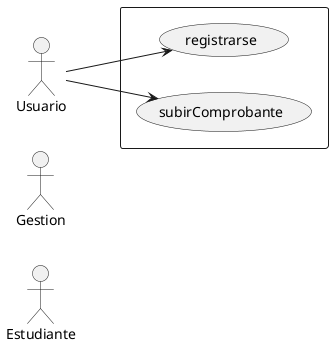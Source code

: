 @startuml

left to right direction

/' actor Usuario '/
actor Estudiante
actor Gestion

rectangle {
    usecase registrarse
    usecase subirComprobante
    /' usecase "Registrarse" as registrarse
    usecase "Loguearse" as loguearse
    usecase "Desloguearse" as desloguearse
    usecase "Cambiar Datos Personales" as cambiarDatosPersonales
    usecase "Visualizar Perfil" as visualizarPerfil
    usecase "Subir Comprobante" as subirComprobante
    usecase "Especificar Monto" as especificarMonto
    usecase "Editar Monto" as editarMonto
    usecase "Visualizar Comprobante" as visualizarComprobante
    usecase "Eliminar Comprobante" as eliminarComprobante
    usecase "Asignar Beca" as asignarBeca
    usecase "Eliminar Beca" as eliminarBeca
    usecase "Ver Beca Asignada" as verBecaAsignada
    usecase "Ver Matriculas Estudiantes" as verMatriculasEstudiantes
    usecase "Revisar Comprobantes Estudiantes" as revisarComprobantesEstudiantes
    usecase "Ver Datos Estudiantes" as verDatosEstudiantes
    usecase "Asignar Beca Estudiante" as asignarBecaEstudiante
    usecase "Filtrar Estudiantes" as filtrarEstudiantes
    usecase "Revisar Historial Pagos" as revisarHistorialPagos
    usecase "Eliminar Beca Estudiante" as eliminarBecaEstudiante '/

}

Usuario --> registrarse
Usuario --> subirComprobante
/' Usuario --> registrarse
Usuario --> loguearse
Usuario --> desloguearse
Estudiante --> cambiarDatosPersonales
Estudiante --> visualizarPerfil
Estudiante --> subirComprobante
Comprobante --> especificarMonto
Comprobante --> editarMonto
Comprobante --> visualizarComprobante
Comprobante --> eliminarComprobante
Becas --> asignarBeca
Becas --> eliminarBeca
Becas --> verBecaAsignada
Gestion --> verMatriculasEstudiantes
Gestion --> revisarComprobantesEstudiantes
Gestion --> verDatosEstudiantes
Gestion --> asignarBecaEstudiante
Gestion --> filtrarEstudiantes
Gestion --> revisarHistorialPagos
Gestion --> eliminarBecaEstudiante '/

@enduml
